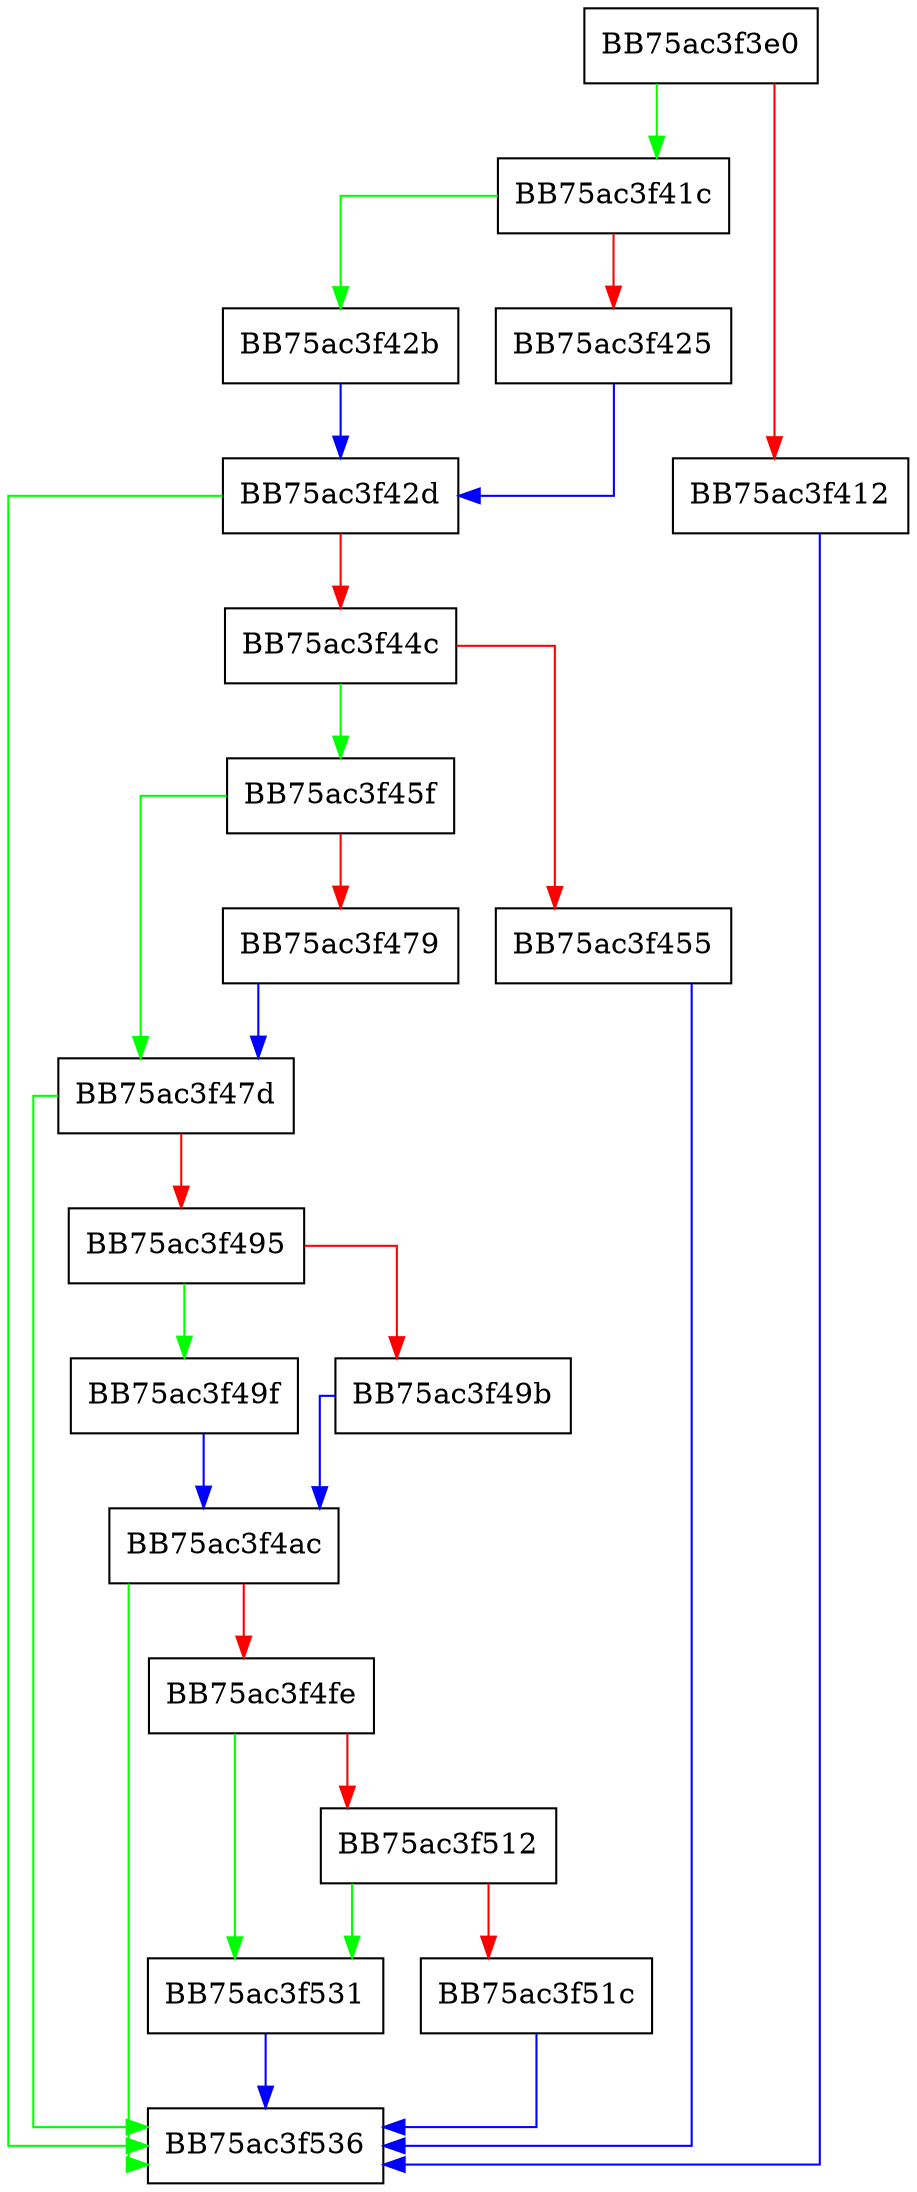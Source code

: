 digraph FindNext {
  node [shape="box"];
  graph [splines=ortho];
  BB75ac3f3e0 -> BB75ac3f41c [color="green"];
  BB75ac3f3e0 -> BB75ac3f412 [color="red"];
  BB75ac3f412 -> BB75ac3f536 [color="blue"];
  BB75ac3f41c -> BB75ac3f42b [color="green"];
  BB75ac3f41c -> BB75ac3f425 [color="red"];
  BB75ac3f425 -> BB75ac3f42d [color="blue"];
  BB75ac3f42b -> BB75ac3f42d [color="blue"];
  BB75ac3f42d -> BB75ac3f536 [color="green"];
  BB75ac3f42d -> BB75ac3f44c [color="red"];
  BB75ac3f44c -> BB75ac3f45f [color="green"];
  BB75ac3f44c -> BB75ac3f455 [color="red"];
  BB75ac3f455 -> BB75ac3f536 [color="blue"];
  BB75ac3f45f -> BB75ac3f47d [color="green"];
  BB75ac3f45f -> BB75ac3f479 [color="red"];
  BB75ac3f479 -> BB75ac3f47d [color="blue"];
  BB75ac3f47d -> BB75ac3f536 [color="green"];
  BB75ac3f47d -> BB75ac3f495 [color="red"];
  BB75ac3f495 -> BB75ac3f49f [color="green"];
  BB75ac3f495 -> BB75ac3f49b [color="red"];
  BB75ac3f49b -> BB75ac3f4ac [color="blue"];
  BB75ac3f49f -> BB75ac3f4ac [color="blue"];
  BB75ac3f4ac -> BB75ac3f536 [color="green"];
  BB75ac3f4ac -> BB75ac3f4fe [color="red"];
  BB75ac3f4fe -> BB75ac3f531 [color="green"];
  BB75ac3f4fe -> BB75ac3f512 [color="red"];
  BB75ac3f512 -> BB75ac3f531 [color="green"];
  BB75ac3f512 -> BB75ac3f51c [color="red"];
  BB75ac3f51c -> BB75ac3f536 [color="blue"];
  BB75ac3f531 -> BB75ac3f536 [color="blue"];
}
